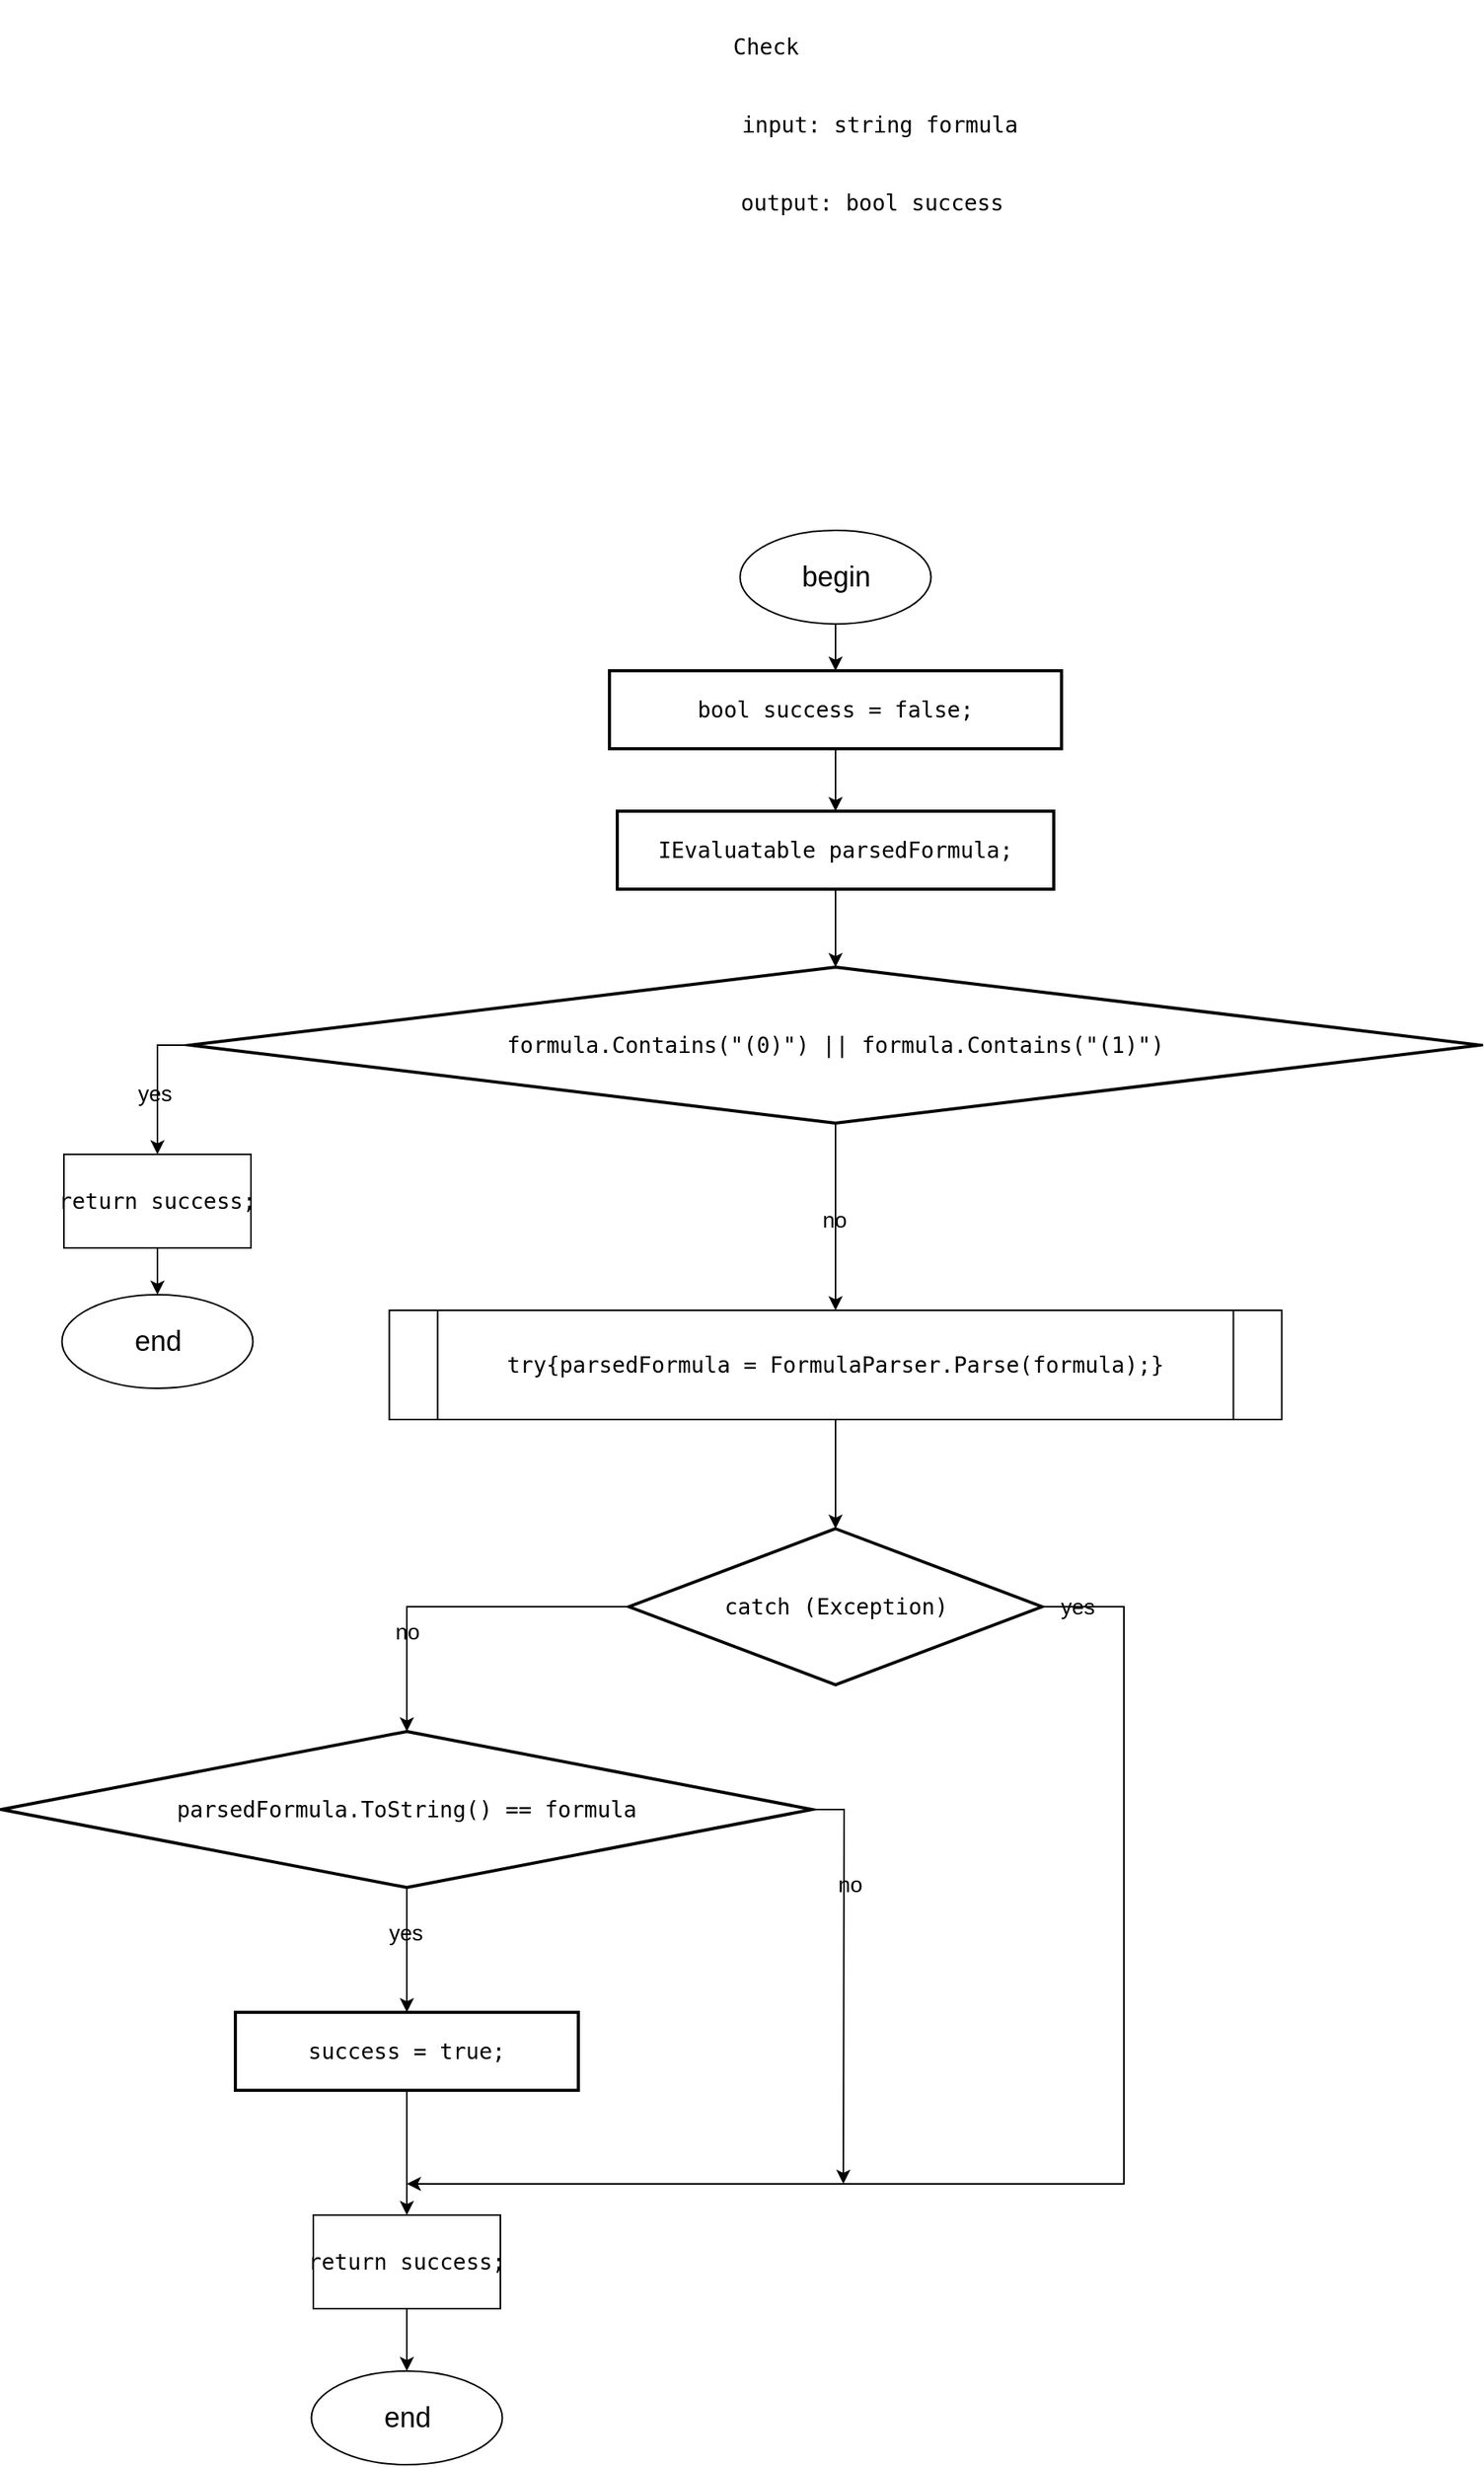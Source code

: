 <mxfile version="22.1.22" type="embed">
  <diagram name="Page-1" id="K5S0VkBam-vqpc9kQYgU">
    <mxGraphModel dx="3173" dy="2680" grid="1" gridSize="10" guides="1" tooltips="1" connect="1" arrows="1" fold="1" page="1" pageScale="1" pageWidth="850" pageHeight="1100" math="0" shadow="0">
      <root>
        <mxCell id="0" />
        <mxCell id="1" parent="0" />
        <mxCell id="9MdFgHSnbLBtPDZreut7-9" value="&lt;pre style=&quot;font-family: &amp;quot;JetBrains Mono&amp;quot;, monospace;&quot;&gt;Check&lt;/pre&gt;" style="text;html=1;align=center;verticalAlign=middle;resizable=0;points=[];autosize=1;strokeColor=none;fillColor=none;fontSize=14;labelBackgroundColor=none;fontColor=#000000;" parent="1" vertex="1">
          <mxGeometry x="-330" y="-500" width="60" height="60" as="geometry" />
        </mxCell>
        <mxCell id="n-QUUeFvLJD3XroxfAmB-52" style="edgeStyle=orthogonalEdgeStyle;rounded=0;orthogonalLoop=1;jettySize=auto;html=1;exitX=0.5;exitY=1;exitDx=0;exitDy=0;entryX=0.5;entryY=0;entryDx=0;entryDy=0;fontSize=14;labelBackgroundColor=none;fontColor=#000000;" parent="1" source="9MdFgHSnbLBtPDZreut7-12" target="n-QUUeFvLJD3XroxfAmB-27" edge="1">
          <mxGeometry relative="1" as="geometry" />
        </mxCell>
        <mxCell id="9MdFgHSnbLBtPDZreut7-12" value="&lt;div style=&quot;&quot;&gt;&lt;pre style=&quot;font-family: &amp;quot;JetBrains Mono&amp;quot;, monospace;&quot;&gt;&lt;pre style=&quot;font-family: &amp;quot;JetBrains Mono&amp;quot;, monospace;&quot;&gt;&lt;pre style=&quot;font-family: &amp;quot;JetBrains Mono&amp;quot;, monospace;&quot;&gt;&lt;pre style=&quot;font-family: &amp;quot;JetBrains Mono&amp;quot;, monospace;&quot;&gt;&lt;pre style=&quot;font-family: &amp;quot;JetBrains Mono&amp;quot;, monospace;&quot;&gt;&lt;pre style=&quot;font-family: &amp;quot;JetBrains Mono&amp;quot;, monospace;&quot;&gt;&lt;div&gt;&lt;pre style=&quot;font-family: &amp;quot;JetBrains Mono&amp;quot;, monospace;&quot;&gt;&lt;span style=&quot;&quot;&gt;bool &lt;/span&gt;&lt;span style=&quot;&quot;&gt;success &lt;/span&gt;= &lt;span style=&quot;&quot;&gt;false&lt;/span&gt;;&lt;/pre&gt;&lt;/div&gt;&lt;/pre&gt;&lt;/pre&gt;&lt;/pre&gt;&lt;/pre&gt;&lt;/pre&gt;&lt;/pre&gt;&lt;/div&gt;" style="rounded=0;whiteSpace=wrap;html=1;absoluteArcSize=1;arcSize=14;strokeWidth=2;fontSize=14;labelBackgroundColor=none;fontColor=#000000;" parent="1" vertex="1">
          <mxGeometry x="-400" y="-70" width="290" height="50" as="geometry" />
        </mxCell>
        <mxCell id="9MdFgHSnbLBtPDZreut7-13" value="&lt;pre style=&quot;font-family: &amp;quot;JetBrains Mono&amp;quot;, monospace;&quot;&gt;input: string &lt;span style=&quot;white-space-collapse: collapse;&quot;&gt;formula&lt;/span&gt;&lt;/pre&gt;" style="text;html=1;align=center;verticalAlign=middle;resizable=0;points=[];autosize=1;strokeColor=none;fillColor=none;fontSize=14;labelBackgroundColor=none;fontColor=#000000;" parent="1" vertex="1">
          <mxGeometry x="-322.5" y="-450" width="190" height="60" as="geometry" />
        </mxCell>
        <mxCell id="9MdFgHSnbLBtPDZreut7-14" value="&lt;pre style=&quot;font-family: &amp;quot;JetBrains Mono&amp;quot;, monospace;&quot;&gt;output: bool &lt;span style=&quot;white-space-collapse: collapse;&quot;&gt;success&lt;/span&gt;&lt;/pre&gt;" style="text;html=1;align=center;verticalAlign=middle;resizable=0;points=[];autosize=1;strokeColor=none;fillColor=none;fontSize=14;labelBackgroundColor=none;fontColor=#000000;" parent="1" vertex="1">
          <mxGeometry x="-322.5" y="-400" width="180" height="60" as="geometry" />
        </mxCell>
        <mxCell id="n-QUUeFvLJD3XroxfAmB-27" value="&lt;div style=&quot;&quot;&gt;&lt;pre style=&quot;font-family: &amp;quot;JetBrains Mono&amp;quot;, monospace;&quot;&gt;&lt;pre style=&quot;font-family: &amp;quot;JetBrains Mono&amp;quot;, monospace;&quot;&gt;&lt;pre style=&quot;font-family: &amp;quot;JetBrains Mono&amp;quot;, monospace;&quot;&gt;&lt;pre style=&quot;font-family: &amp;quot;JetBrains Mono&amp;quot;, monospace;&quot;&gt;&lt;pre style=&quot;font-family: &amp;quot;JetBrains Mono&amp;quot;, monospace;&quot;&gt;&lt;pre style=&quot;font-family: &amp;quot;JetBrains Mono&amp;quot;, monospace;&quot;&gt;&lt;pre style=&quot;font-family: &amp;quot;JetBrains Mono&amp;quot;, monospace;&quot;&gt;&lt;div&gt;&lt;pre style=&quot;font-family: &amp;quot;JetBrains Mono&amp;quot;, monospace;&quot;&gt;&lt;span style=&quot;&quot;&gt;IEvaluatable &lt;/span&gt;&lt;span style=&quot;&quot;&gt;parsedFormula&lt;/span&gt;;&lt;/pre&gt;&lt;/div&gt;&lt;/pre&gt;&lt;/pre&gt;&lt;/pre&gt;&lt;/pre&gt;&lt;/pre&gt;&lt;/pre&gt;&lt;/pre&gt;&lt;/div&gt;" style="rounded=0;whiteSpace=wrap;html=1;absoluteArcSize=1;arcSize=14;strokeWidth=2;fontSize=14;labelBackgroundColor=none;fontColor=#000000;" parent="1" vertex="1">
          <mxGeometry x="-395" y="20" width="280" height="50" as="geometry" />
        </mxCell>
        <mxCell id="n-QUUeFvLJD3XroxfAmB-38" style="edgeStyle=orthogonalEdgeStyle;rounded=0;orthogonalLoop=1;jettySize=auto;html=1;exitX=0.5;exitY=1;exitDx=0;exitDy=0;exitPerimeter=0;fontSize=14;labelBackgroundColor=none;fontColor=#000000;" parent="1" source="n-QUUeFvLJD3XroxfAmB-28" edge="1">
          <mxGeometry relative="1" as="geometry">
            <mxPoint x="-255" y="340" as="targetPoint" />
          </mxGeometry>
        </mxCell>
        <mxCell id="n-QUUeFvLJD3XroxfAmB-39" value="no" style="edgeLabel;html=1;align=center;verticalAlign=middle;resizable=0;points=[];fontSize=14;labelBackgroundColor=none;fontColor=#000000;" parent="n-QUUeFvLJD3XroxfAmB-38" vertex="1" connectable="0">
          <mxGeometry x="0.029" y="-2" relative="1" as="geometry">
            <mxPoint as="offset" />
          </mxGeometry>
        </mxCell>
        <mxCell id="e05_X3LqtcixFRguZcjh-2" style="edgeStyle=orthogonalEdgeStyle;rounded=0;orthogonalLoop=1;jettySize=auto;html=1;exitX=0;exitY=0.5;exitDx=0;exitDy=0;exitPerimeter=0;fontSize=14;labelBackgroundColor=none;fontColor=#000000;" parent="1" source="n-QUUeFvLJD3XroxfAmB-28" target="e05_X3LqtcixFRguZcjh-1" edge="1">
          <mxGeometry relative="1" as="geometry" />
        </mxCell>
        <mxCell id="e05_X3LqtcixFRguZcjh-3" value="yes" style="edgeLabel;html=1;align=center;verticalAlign=middle;resizable=0;points=[];fontSize=14;labelBackgroundColor=none;fontColor=#000000;" parent="e05_X3LqtcixFRguZcjh-2" vertex="1" connectable="0">
          <mxGeometry x="0.158" y="-2" relative="1" as="geometry">
            <mxPoint y="-1" as="offset" />
          </mxGeometry>
        </mxCell>
        <mxCell id="n-QUUeFvLJD3XroxfAmB-28" value="&lt;div style=&quot;&quot;&gt;&lt;pre style=&quot;font-family: &amp;quot;JetBrains Mono&amp;quot;, monospace;&quot;&gt;&lt;span style=&quot;&quot;&gt;formula&lt;/span&gt;.&lt;span style=&quot;&quot;&gt;Contains&lt;/span&gt;(&lt;span style=&quot;&quot;&gt;&quot;(0)&quot;&lt;/span&gt;) || &lt;span style=&quot;&quot;&gt;formula&lt;/span&gt;.&lt;span style=&quot;&quot;&gt;Contains&lt;/span&gt;(&lt;span style=&quot;&quot;&gt;&quot;(1)&quot;&lt;/span&gt;)&lt;/pre&gt;&lt;/div&gt;" style="strokeWidth=2;html=1;shape=mxgraph.flowchart.decision;whiteSpace=wrap;fontSize=14;labelBackgroundColor=none;fontColor=#000000;" parent="1" vertex="1">
          <mxGeometry x="-668.75" y="120" width="827.5" height="100" as="geometry" />
        </mxCell>
        <mxCell id="n-QUUeFvLJD3XroxfAmB-43" value="&lt;div style=&quot;&quot;&gt;&lt;pre style=&quot;font-family: &amp;quot;JetBrains Mono&amp;quot;, monospace;&quot;&gt;&lt;span style=&quot;&quot;&gt;try{parsedFormula &lt;/span&gt;= &lt;span style=&quot;&quot;&gt;FormulaParser&lt;/span&gt;.&lt;span style=&quot;&quot;&gt;Parse&lt;/span&gt;(&lt;span style=&quot;&quot;&gt;formula&lt;/span&gt;);}&lt;/pre&gt;&lt;/div&gt;" style="shape=process;whiteSpace=wrap;html=1;backgroundOutline=1;size=0.055;fontSize=14;labelBackgroundColor=none;fontColor=#000000;" parent="1" vertex="1">
          <mxGeometry x="-541.25" y="340" width="572.5" height="70" as="geometry" />
        </mxCell>
        <mxCell id="n-QUUeFvLJD3XroxfAmB-50" style="edgeStyle=orthogonalEdgeStyle;rounded=0;orthogonalLoop=1;jettySize=auto;html=1;exitX=1;exitY=0.5;exitDx=0;exitDy=0;exitPerimeter=0;fontSize=14;labelBackgroundColor=none;fontColor=#000000;" parent="1" source="n-QUUeFvLJD3XroxfAmB-44" edge="1">
          <mxGeometry relative="1" as="geometry">
            <mxPoint x="-530" y="900" as="targetPoint" />
            <Array as="points">
              <mxPoint x="-70" y="530" />
              <mxPoint x="-70" y="900" />
            </Array>
          </mxGeometry>
        </mxCell>
        <mxCell id="n-QUUeFvLJD3XroxfAmB-51" value="yes" style="edgeLabel;html=1;align=center;verticalAlign=middle;resizable=0;points=[];fontSize=14;labelBackgroundColor=none;fontColor=#000000;" parent="n-QUUeFvLJD3XroxfAmB-50" vertex="1" connectable="0">
          <mxGeometry x="0.236" y="-2" relative="1" as="geometry">
            <mxPoint x="93" y="-368" as="offset" />
          </mxGeometry>
        </mxCell>
        <mxCell id="n-QUUeFvLJD3XroxfAmB-44" value="&lt;div style=&quot;&quot;&gt;&lt;pre style=&quot;font-family: &amp;quot;JetBrains Mono&amp;quot;, monospace;&quot;&gt;&lt;span style=&quot;&quot;&gt;catch &lt;/span&gt;(Exception)&lt;/pre&gt;&lt;/div&gt;" style="strokeWidth=2;html=1;shape=mxgraph.flowchart.decision;whiteSpace=wrap;fontSize=14;labelBackgroundColor=none;fontColor=#000000;" parent="1" vertex="1">
          <mxGeometry x="-387.5" y="480" width="265" height="100" as="geometry" />
        </mxCell>
        <mxCell id="n-QUUeFvLJD3XroxfAmB-45" style="edgeStyle=orthogonalEdgeStyle;rounded=0;orthogonalLoop=1;jettySize=auto;html=1;exitX=0.5;exitY=1;exitDx=0;exitDy=0;entryX=0.5;entryY=0;entryDx=0;entryDy=0;entryPerimeter=0;fontSize=14;labelBackgroundColor=none;fontColor=#000000;" parent="1" source="n-QUUeFvLJD3XroxfAmB-43" target="n-QUUeFvLJD3XroxfAmB-44" edge="1">
          <mxGeometry relative="1" as="geometry" />
        </mxCell>
        <mxCell id="n-QUUeFvLJD3XroxfAmB-53" style="edgeStyle=orthogonalEdgeStyle;rounded=0;orthogonalLoop=1;jettySize=auto;html=1;exitX=0.5;exitY=1;exitDx=0;exitDy=0;entryX=0.5;entryY=0;entryDx=0;entryDy=0;entryPerimeter=0;fontSize=14;labelBackgroundColor=none;fontColor=#000000;" parent="1" source="n-QUUeFvLJD3XroxfAmB-27" target="n-QUUeFvLJD3XroxfAmB-28" edge="1">
          <mxGeometry relative="1" as="geometry" />
        </mxCell>
        <mxCell id="n-QUUeFvLJD3XroxfAmB-59" style="edgeStyle=orthogonalEdgeStyle;rounded=0;orthogonalLoop=1;jettySize=auto;html=1;exitX=0.5;exitY=1;exitDx=0;exitDy=0;exitPerimeter=0;entryX=0.5;entryY=0;entryDx=0;entryDy=0;fontSize=14;labelBackgroundColor=none;fontColor=#000000;" parent="1" source="n-QUUeFvLJD3XroxfAmB-55" target="n-QUUeFvLJD3XroxfAmB-58" edge="1">
          <mxGeometry relative="1" as="geometry" />
        </mxCell>
        <mxCell id="n-QUUeFvLJD3XroxfAmB-60" value="yes" style="edgeLabel;html=1;align=center;verticalAlign=middle;resizable=0;points=[];fontSize=14;labelBackgroundColor=none;fontColor=#000000;" parent="n-QUUeFvLJD3XroxfAmB-59" vertex="1" connectable="0">
          <mxGeometry x="-0.283" y="-1" relative="1" as="geometry">
            <mxPoint as="offset" />
          </mxGeometry>
        </mxCell>
        <mxCell id="n-QUUeFvLJD3XroxfAmB-55" value="&lt;div style=&quot;&quot;&gt;&lt;pre style=&quot;font-family: &amp;quot;JetBrains Mono&amp;quot;, monospace;&quot;&gt;parsedFormula.ToString() == formula&lt;/pre&gt;&lt;/div&gt;" style="strokeWidth=2;html=1;shape=mxgraph.flowchart.decision;whiteSpace=wrap;fontSize=14;labelBackgroundColor=none;fontColor=#000000;" parent="1" vertex="1">
          <mxGeometry x="-790" y="610" width="520" height="100" as="geometry" />
        </mxCell>
        <mxCell id="n-QUUeFvLJD3XroxfAmB-56" style="edgeStyle=orthogonalEdgeStyle;rounded=0;orthogonalLoop=1;jettySize=auto;html=1;exitX=0;exitY=0.5;exitDx=0;exitDy=0;exitPerimeter=0;entryX=0.5;entryY=0;entryDx=0;entryDy=0;entryPerimeter=0;fontSize=14;labelBackgroundColor=none;fontColor=#000000;" parent="1" source="n-QUUeFvLJD3XroxfAmB-44" target="n-QUUeFvLJD3XroxfAmB-55" edge="1">
          <mxGeometry relative="1" as="geometry" />
        </mxCell>
        <mxCell id="n-QUUeFvLJD3XroxfAmB-57" value="no" style="edgeLabel;html=1;align=center;verticalAlign=middle;resizable=0;points=[];fontSize=14;labelBackgroundColor=none;fontColor=#000000;" parent="n-QUUeFvLJD3XroxfAmB-56" vertex="1" connectable="0">
          <mxGeometry x="0.422" relative="1" as="geometry">
            <mxPoint as="offset" />
          </mxGeometry>
        </mxCell>
        <mxCell id="e05_X3LqtcixFRguZcjh-7" style="edgeStyle=orthogonalEdgeStyle;rounded=0;orthogonalLoop=1;jettySize=auto;html=1;exitX=0.5;exitY=1;exitDx=0;exitDy=0;entryX=0.5;entryY=0;entryDx=0;entryDy=0;fontSize=14;labelBackgroundColor=none;fontColor=#000000;" parent="1" source="n-QUUeFvLJD3XroxfAmB-58" target="e05_X3LqtcixFRguZcjh-6" edge="1">
          <mxGeometry relative="1" as="geometry" />
        </mxCell>
        <mxCell id="n-QUUeFvLJD3XroxfAmB-58" value="&lt;div style=&quot;&quot;&gt;&lt;pre style=&quot;font-family: &amp;quot;JetBrains Mono&amp;quot;, monospace;&quot;&gt;&lt;pre style=&quot;font-family: &amp;quot;JetBrains Mono&amp;quot;, monospace;&quot;&gt;&lt;pre style=&quot;font-family: &amp;quot;JetBrains Mono&amp;quot;, monospace;&quot;&gt;&lt;pre style=&quot;font-family: &amp;quot;JetBrains Mono&amp;quot;, monospace;&quot;&gt;&lt;pre style=&quot;font-family: &amp;quot;JetBrains Mono&amp;quot;, monospace;&quot;&gt;&lt;pre style=&quot;font-family: &amp;quot;JetBrains Mono&amp;quot;, monospace;&quot;&gt;&lt;div&gt;&lt;pre style=&quot;font-family: &amp;quot;JetBrains Mono&amp;quot;, monospace;&quot;&gt;&lt;span style=&quot;&quot;&gt;success &lt;/span&gt;= &lt;span style=&quot;&quot;&gt;true&lt;/span&gt;;&lt;/pre&gt;&lt;/div&gt;&lt;/pre&gt;&lt;/pre&gt;&lt;/pre&gt;&lt;/pre&gt;&lt;/pre&gt;&lt;/pre&gt;&lt;/div&gt;" style="rounded=0;whiteSpace=wrap;html=1;absoluteArcSize=1;arcSize=14;strokeWidth=2;fontSize=14;labelBackgroundColor=none;fontColor=#000000;" parent="1" vertex="1">
          <mxGeometry x="-640" y="790" width="220" height="50" as="geometry" />
        </mxCell>
        <mxCell id="n-QUUeFvLJD3XroxfAmB-62" style="edgeStyle=orthogonalEdgeStyle;rounded=0;orthogonalLoop=1;jettySize=auto;html=1;exitX=1;exitY=0.5;exitDx=0;exitDy=0;exitPerimeter=0;fontSize=14;labelBackgroundColor=none;fontColor=#000000;" parent="1" source="n-QUUeFvLJD3XroxfAmB-55" edge="1">
          <mxGeometry relative="1" as="geometry">
            <mxPoint x="-250" y="900" as="targetPoint" />
          </mxGeometry>
        </mxCell>
        <mxCell id="n-QUUeFvLJD3XroxfAmB-63" value="no" style="edgeLabel;html=1;align=center;verticalAlign=middle;resizable=0;points=[];fontSize=14;labelBackgroundColor=none;fontColor=#000000;" parent="n-QUUeFvLJD3XroxfAmB-62" vertex="1" connectable="0">
          <mxGeometry x="-0.474" y="2" relative="1" as="geometry">
            <mxPoint x="1" as="offset" />
          </mxGeometry>
        </mxCell>
        <mxCell id="7" style="edgeStyle=orthogonalEdgeStyle;rounded=0;orthogonalLoop=1;jettySize=auto;html=1;exitX=0.5;exitY=1;exitDx=0;exitDy=0;entryX=0.5;entryY=0;entryDx=0;entryDy=0;" edge="1" parent="1" source="e05_X3LqtcixFRguZcjh-1" target="6">
          <mxGeometry relative="1" as="geometry" />
        </mxCell>
        <mxCell id="e05_X3LqtcixFRguZcjh-1" value="&lt;div style=&quot;&quot;&gt;&lt;pre style=&quot;font-family: &amp;quot;JetBrains Mono&amp;quot;, monospace;&quot;&gt;&lt;span style=&quot;&quot;&gt;return &lt;/span&gt;success;&lt;/pre&gt;&lt;/div&gt;" style="rounded=0;whiteSpace=wrap;html=1;fontSize=14;labelBackgroundColor=none;fontColor=#000000;" parent="1" vertex="1">
          <mxGeometry x="-750" y="240" width="120" height="60" as="geometry" />
        </mxCell>
        <mxCell id="5" style="edgeStyle=orthogonalEdgeStyle;rounded=0;orthogonalLoop=1;jettySize=auto;html=1;exitX=0.5;exitY=1;exitDx=0;exitDy=0;entryX=0.5;entryY=0;entryDx=0;entryDy=0;" edge="1" parent="1" source="e05_X3LqtcixFRguZcjh-6" target="4">
          <mxGeometry relative="1" as="geometry" />
        </mxCell>
        <mxCell id="e05_X3LqtcixFRguZcjh-6" value="&lt;div style=&quot;&quot;&gt;&lt;pre style=&quot;font-family: &amp;quot;JetBrains Mono&amp;quot;, monospace;&quot;&gt;&lt;span style=&quot;&quot;&gt;return &lt;/span&gt;success;&lt;/pre&gt;&lt;/div&gt;" style="rounded=0;whiteSpace=wrap;html=1;fontSize=14;labelBackgroundColor=none;fontColor=#000000;" parent="1" vertex="1">
          <mxGeometry x="-590" y="920" width="120" height="60" as="geometry" />
        </mxCell>
        <mxCell id="3" style="edgeStyle=orthogonalEdgeStyle;rounded=0;orthogonalLoop=1;jettySize=auto;html=1;exitX=0.5;exitY=1;exitDx=0;exitDy=0;entryX=0.5;entryY=0;entryDx=0;entryDy=0;" edge="1" parent="1" source="2" target="9MdFgHSnbLBtPDZreut7-12">
          <mxGeometry relative="1" as="geometry" />
        </mxCell>
        <mxCell id="2" value="&lt;font style=&quot;font-size: 18px;&quot;&gt;begin&lt;/font&gt;" style="ellipse;whiteSpace=wrap;html=1;" vertex="1" parent="1">
          <mxGeometry x="-316.25" y="-160" width="122.5" height="60" as="geometry" />
        </mxCell>
        <mxCell id="4" value="&lt;font style=&quot;font-size: 18px;&quot;&gt;end&lt;/font&gt;" style="ellipse;whiteSpace=wrap;html=1;" vertex="1" parent="1">
          <mxGeometry x="-591.25" y="1020" width="122.5" height="60" as="geometry" />
        </mxCell>
        <mxCell id="6" value="&lt;font style=&quot;font-size: 18px;&quot;&gt;end&lt;/font&gt;" style="ellipse;whiteSpace=wrap;html=1;" vertex="1" parent="1">
          <mxGeometry x="-751.25" y="330" width="122.5" height="60" as="geometry" />
        </mxCell>
      </root>
    </mxGraphModel>
  </diagram>
</mxfile>
